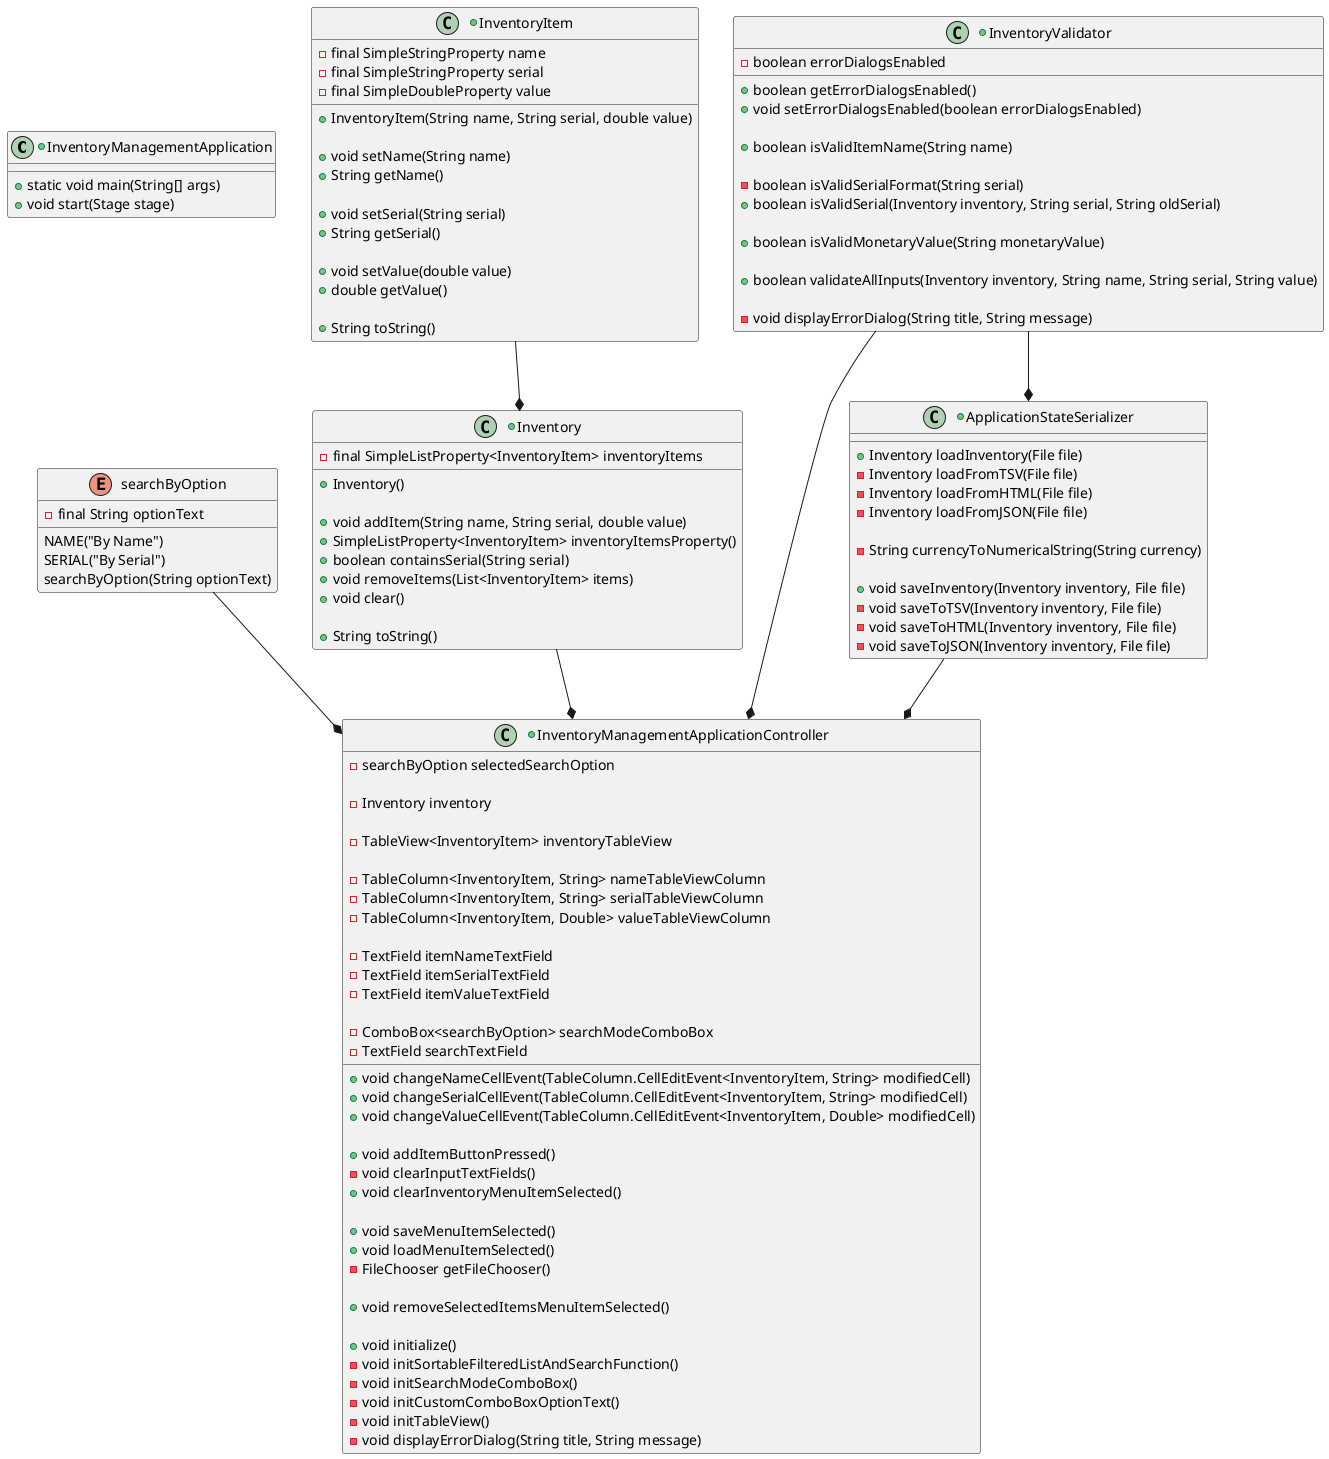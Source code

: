 @startuml
'https://plantuml.com/class-diagram

+class InventoryManagementApplication
{
    +static void main(String[] args)
    +void start(Stage stage)
}

+class InventoryManagementApplicationController
{
    -searchByOption selectedSearchOption
    
    -Inventory inventory

    -TableView<InventoryItem> inventoryTableView

    -TableColumn<InventoryItem, String> nameTableViewColumn
    -TableColumn<InventoryItem, String> serialTableViewColumn
    -TableColumn<InventoryItem, Double> valueTableViewColumn

    -TextField itemNameTextField
    -TextField itemSerialTextField
    -TextField itemValueTextField

    -ComboBox<searchByOption> searchModeComboBox
    -TextField searchTextField

    +void changeNameCellEvent(TableColumn.CellEditEvent<InventoryItem, String> modifiedCell)
    +void changeSerialCellEvent(TableColumn.CellEditEvent<InventoryItem, String> modifiedCell)
    +void changeValueCellEvent(TableColumn.CellEditEvent<InventoryItem, Double> modifiedCell)

    +void addItemButtonPressed()
    -void clearInputTextFields()
    +void clearInventoryMenuItemSelected()

    +void saveMenuItemSelected()
    +void loadMenuItemSelected()
    -FileChooser getFileChooser()

    +void removeSelectedItemsMenuItemSelected()

    +void initialize()
    -void initSortableFilteredListAndSearchFunction()
    -void initSearchModeComboBox()
    -void initCustomComboBoxOptionText()
    -void initTableView()
    -void displayErrorDialog(String title, String message)
}

enum searchByOption
{
    NAME("By Name")
    SERIAL("By Serial")
    
    -final String optionText
    
    searchByOption(String optionText)
}

+class InventoryItem
{
    -final SimpleStringProperty name
    -final SimpleStringProperty serial
    -final SimpleDoubleProperty value

    +InventoryItem(String name, String serial, double value)

    +void setName(String name)
    +String getName()

    +void setSerial(String serial)
    +String getSerial()

    +void setValue(double value)
    +double getValue()

    +String toString()
}

+class Inventory
{
    -final SimpleListProperty<InventoryItem> inventoryItems

    +Inventory()

    +void addItem(String name, String serial, double value)
    +SimpleListProperty<InventoryItem> inventoryItemsProperty()
    +boolean containsSerial(String serial)
    +void removeItems(List<InventoryItem> items)
    +void clear()

    +String toString()
}

+class ApplicationStateSerializer
{
    +Inventory loadInventory(File file)
    -Inventory loadFromTSV(File file)
    -Inventory loadFromHTML(File file)
    -Inventory loadFromJSON(File file)
    
    -String currencyToNumericalString(String currency)

    +void saveInventory(Inventory inventory, File file)
    -void saveToTSV(Inventory inventory, File file)
    -void saveToHTML(Inventory inventory, File file)
    -void saveToJSON(Inventory inventory, File file)
}

+class InventoryValidator
{
    -boolean errorDialogsEnabled

    +boolean getErrorDialogsEnabled()
    +void setErrorDialogsEnabled(boolean errorDialogsEnabled)

    +boolean isValidItemName(String name)
    
    -boolean isValidSerialFormat(String serial)
    +boolean isValidSerial(Inventory inventory, String serial, String oldSerial)
    
    +boolean isValidMonetaryValue(String monetaryValue)
    
    +boolean validateAllInputs(Inventory inventory, String name, String serial, String value)
    
    -void displayErrorDialog(String title, String message)
}

InventoryItem --* Inventory
Inventory --* InventoryManagementApplicationController
InventoryValidator --* InventoryManagementApplicationController
searchByOption --* InventoryManagementApplicationController
InventoryValidator --* ApplicationStateSerializer
ApplicationStateSerializer --* InventoryManagementApplicationController

@enduml